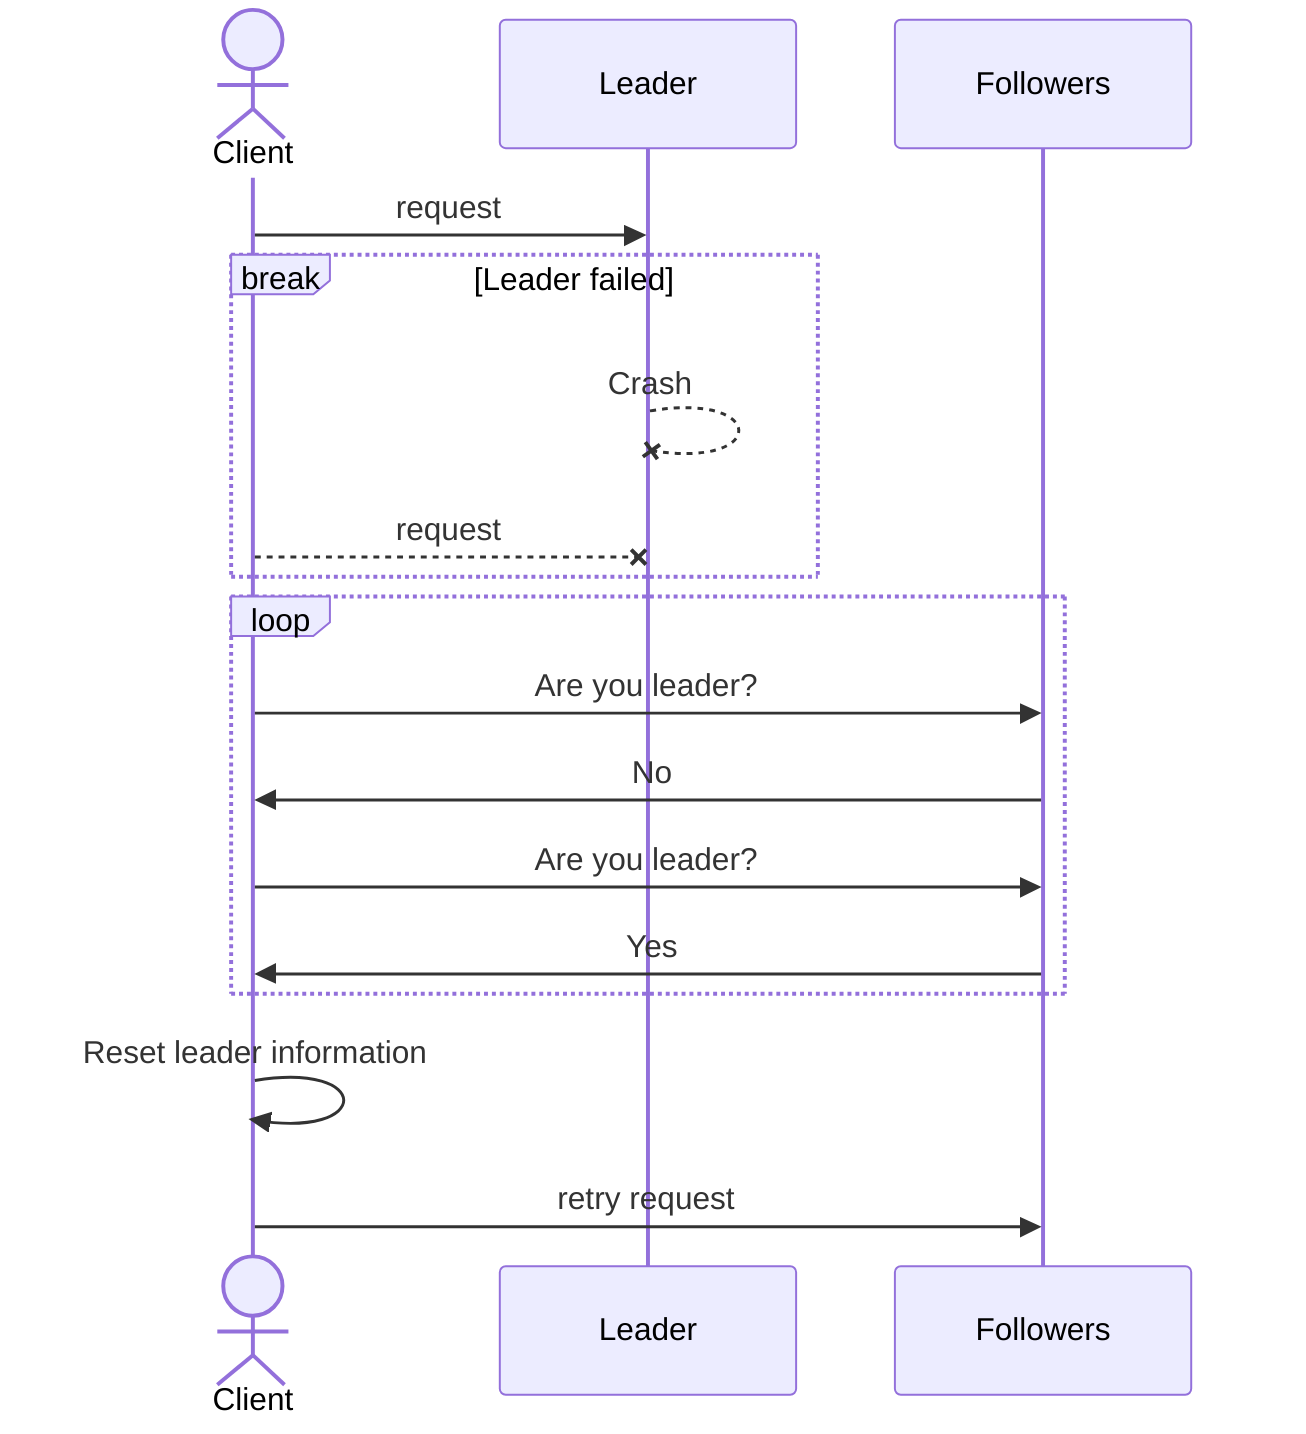sequenceDiagram
    actor C as Client
    participant L as Leader
    participant F as Followers

    C ->> L : request

    break Leader failed
        L --x L : Crash
        C --x L : request
    end
    
    loop
        C ->> F : Are you leader?
        F ->> C : No
        C ->> F : Are you leader?
        F ->> C : Yes    
    end
    C ->> C : Reset leader information
    C ->> F : retry request